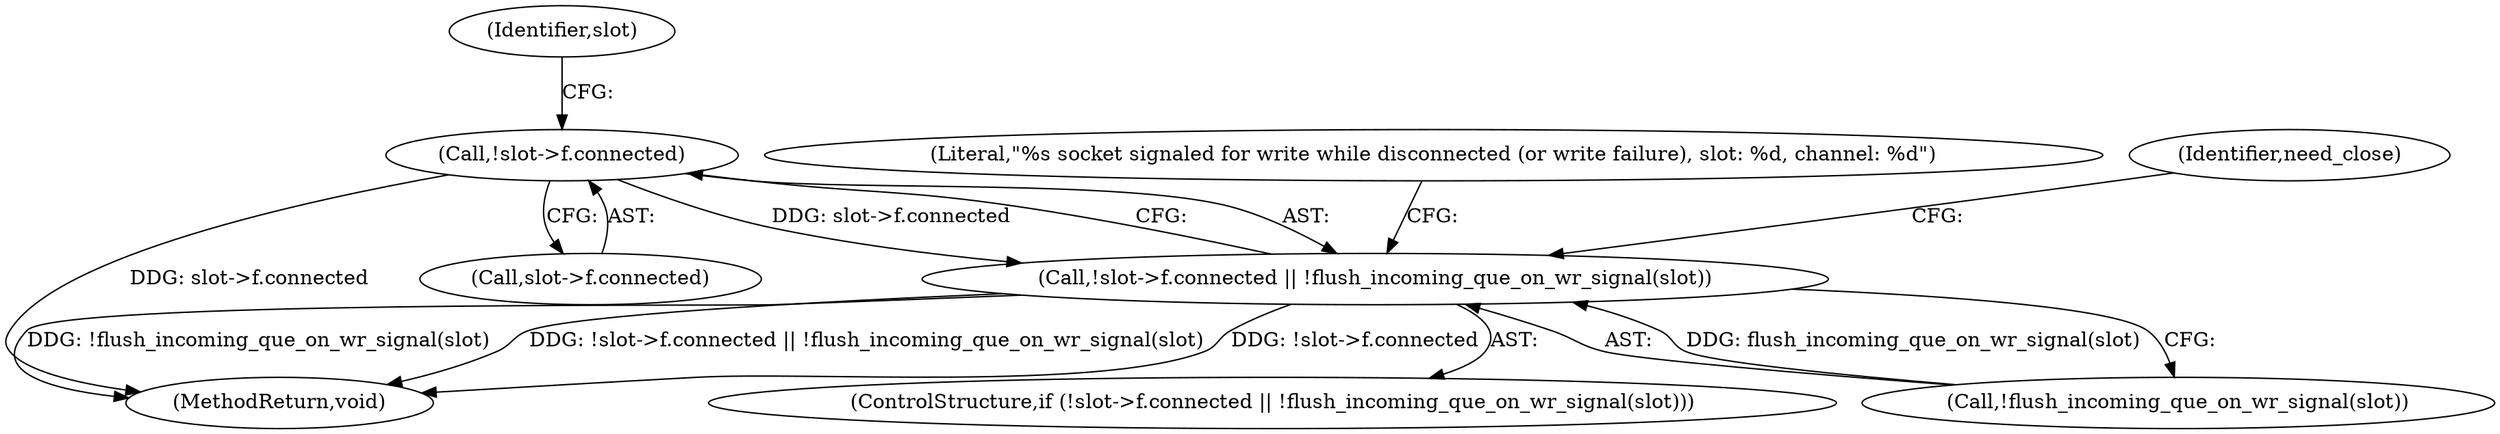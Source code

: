 digraph "0_Android_472271b153c5dc53c28beac55480a8d8434b2d5c_34@API" {
"1000191" [label="(Call,!slot->f.connected)"];
"1000190" [label="(Call,!slot->f.connected || !flush_incoming_que_on_wr_signal(slot))"];
"1000246" [label="(MethodReturn,void)"];
"1000199" [label="(Identifier,slot)"];
"1000189" [label="(ControlStructure,if (!slot->f.connected || !flush_incoming_que_on_wr_signal(slot)))"];
"1000197" [label="(Call,!flush_incoming_que_on_wr_signal(slot))"];
"1000192" [label="(Call,slot->f.connected)"];
"1000191" [label="(Call,!slot->f.connected)"];
"1000190" [label="(Call,!slot->f.connected || !flush_incoming_que_on_wr_signal(slot))"];
"1000215" [label="(Identifier,need_close)"];
"1000202" [label="(Literal,\"%s socket signaled for write while disconnected (or write failure), slot: %d, channel: %d\")"];
"1000191" -> "1000190"  [label="AST: "];
"1000191" -> "1000192"  [label="CFG: "];
"1000192" -> "1000191"  [label="AST: "];
"1000199" -> "1000191"  [label="CFG: "];
"1000190" -> "1000191"  [label="CFG: "];
"1000191" -> "1000246"  [label="DDG: slot->f.connected"];
"1000191" -> "1000190"  [label="DDG: slot->f.connected"];
"1000190" -> "1000189"  [label="AST: "];
"1000190" -> "1000197"  [label="CFG: "];
"1000197" -> "1000190"  [label="AST: "];
"1000202" -> "1000190"  [label="CFG: "];
"1000215" -> "1000190"  [label="CFG: "];
"1000190" -> "1000246"  [label="DDG: !slot->f.connected || !flush_incoming_que_on_wr_signal(slot)"];
"1000190" -> "1000246"  [label="DDG: !slot->f.connected"];
"1000190" -> "1000246"  [label="DDG: !flush_incoming_que_on_wr_signal(slot)"];
"1000197" -> "1000190"  [label="DDG: flush_incoming_que_on_wr_signal(slot)"];
}

